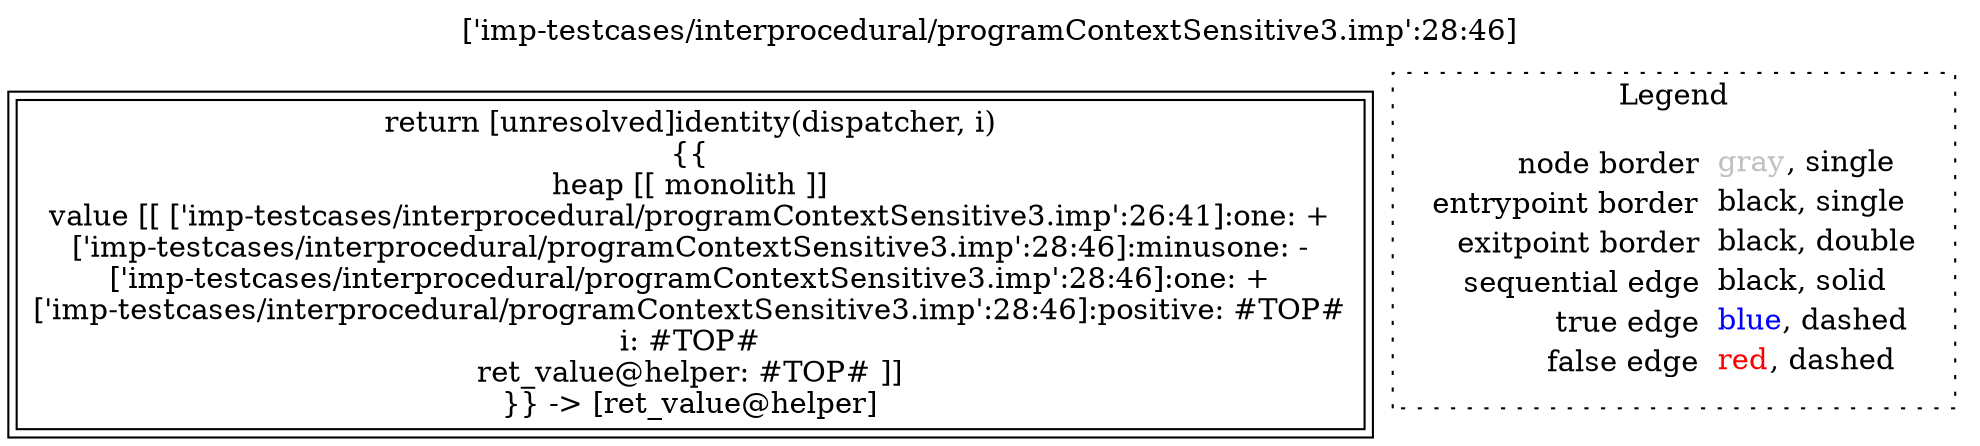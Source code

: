 digraph {
	labelloc="t";
	label="['imp-testcases/interprocedural/programContextSensitive3.imp':28:46]";
	"node0" [shape="rect",color="black",peripheries="2",label=<return [unresolved]identity(dispatcher, i)<BR/>{{<BR/>heap [[ monolith ]]<BR/>value [[ ['imp-testcases/interprocedural/programContextSensitive3.imp':26:41]:one: +<BR/>['imp-testcases/interprocedural/programContextSensitive3.imp':28:46]:minusone: -<BR/>['imp-testcases/interprocedural/programContextSensitive3.imp':28:46]:one: +<BR/>['imp-testcases/interprocedural/programContextSensitive3.imp':28:46]:positive: #TOP#<BR/>i: #TOP#<BR/>ret_value@helper: #TOP# ]]<BR/>}} -&gt; [ret_value@helper]>];
subgraph cluster_legend {
	label="Legend";
	style=dotted;
	node [shape=plaintext];
	"legend" [label=<<table border="0" cellpadding="2" cellspacing="0" cellborder="0"><tr><td align="right">node border&nbsp;</td><td align="left"><font color="gray">gray</font>, single</td></tr><tr><td align="right">entrypoint border&nbsp;</td><td align="left"><font color="black">black</font>, single</td></tr><tr><td align="right">exitpoint border&nbsp;</td><td align="left"><font color="black">black</font>, double</td></tr><tr><td align="right">sequential edge&nbsp;</td><td align="left"><font color="black">black</font>, solid</td></tr><tr><td align="right">true edge&nbsp;</td><td align="left"><font color="blue">blue</font>, dashed</td></tr><tr><td align="right">false edge&nbsp;</td><td align="left"><font color="red">red</font>, dashed</td></tr></table>>];
}

}
